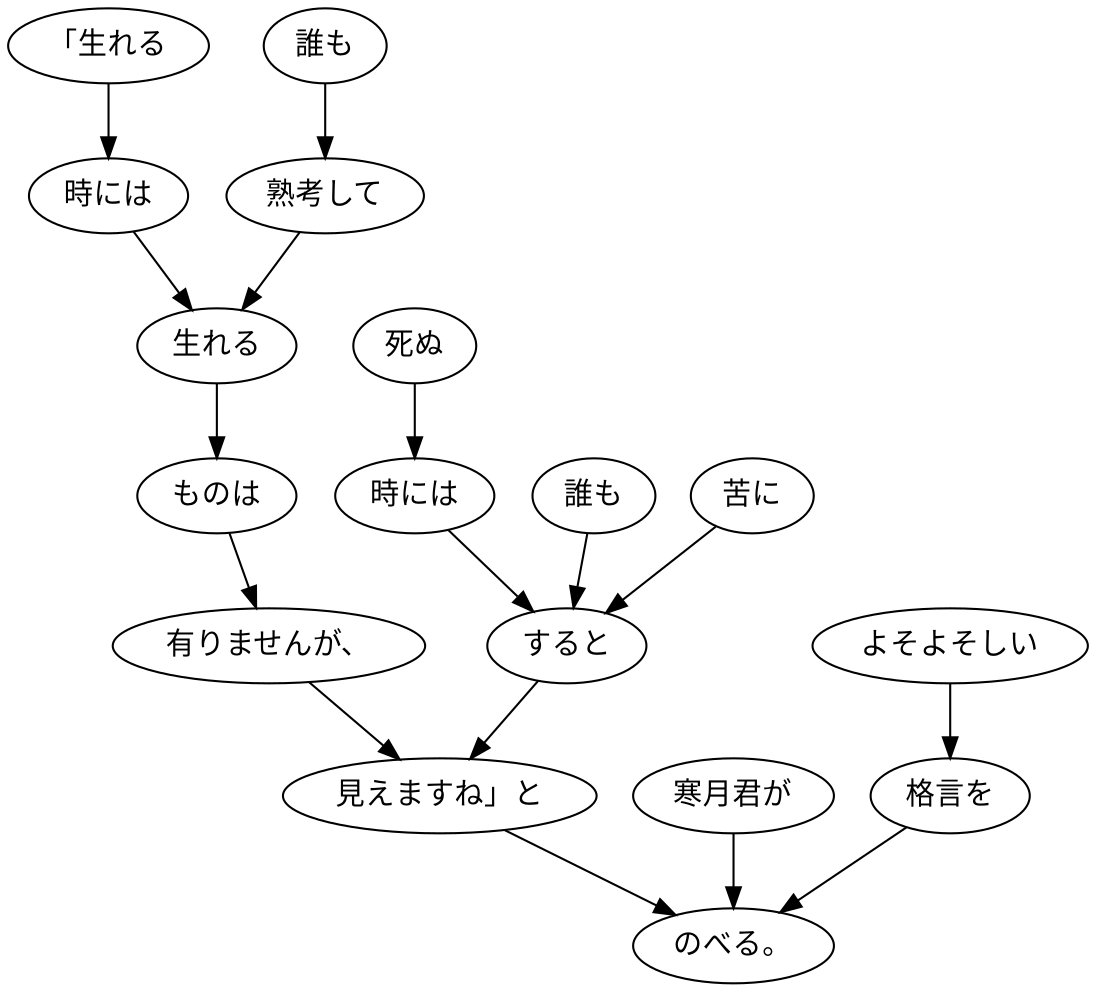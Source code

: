 digraph graph8568 {
	node0 [label="「生れる"];
	node1 [label="時には"];
	node2 [label="誰も"];
	node3 [label="熟考して"];
	node4 [label="生れる"];
	node5 [label="ものは"];
	node6 [label="有りませんが、"];
	node7 [label="死ぬ"];
	node8 [label="時には"];
	node9 [label="誰も"];
	node10 [label="苦に"];
	node11 [label="すると"];
	node12 [label="見えますね」と"];
	node13 [label="寒月君が"];
	node14 [label="よそよそしい"];
	node15 [label="格言を"];
	node16 [label="のべる。"];
	node0 -> node1;
	node1 -> node4;
	node2 -> node3;
	node3 -> node4;
	node4 -> node5;
	node5 -> node6;
	node6 -> node12;
	node7 -> node8;
	node8 -> node11;
	node9 -> node11;
	node10 -> node11;
	node11 -> node12;
	node12 -> node16;
	node13 -> node16;
	node14 -> node15;
	node15 -> node16;
}

